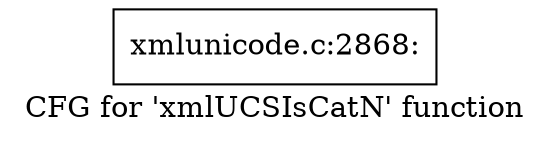 digraph "CFG for 'xmlUCSIsCatN' function" {
	label="CFG for 'xmlUCSIsCatN' function";

	Node0x4ebebe0 [shape=record,label="{xmlunicode.c:2868:}"];
}
